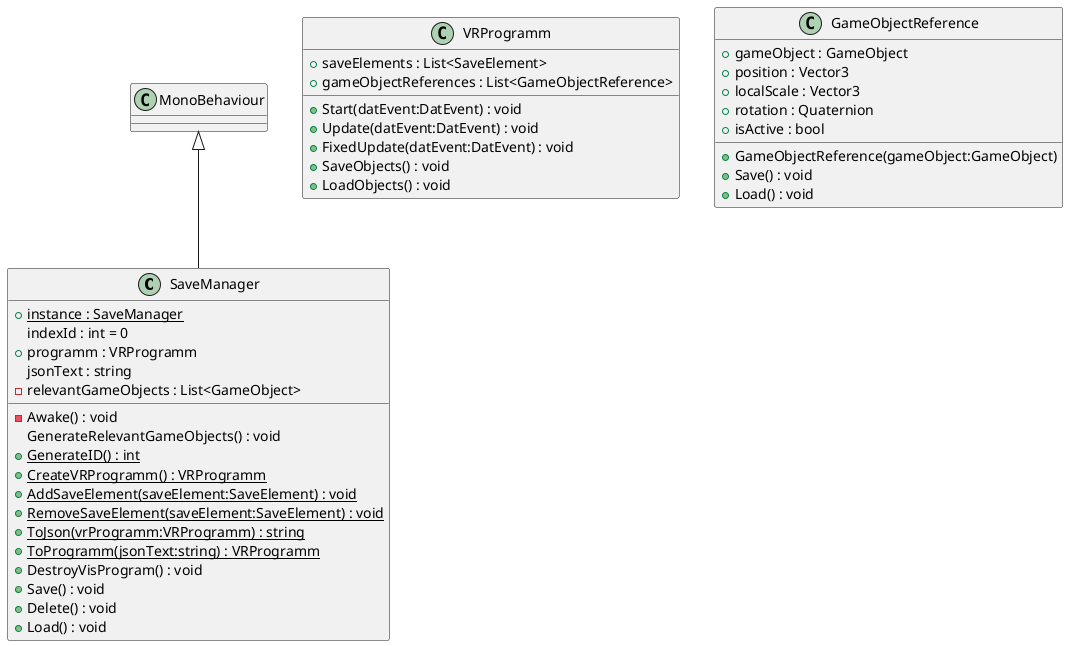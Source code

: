 @startuml
class SaveManager {
    + {static} instance : SaveManager
    indexId : int = 0
    + programm : VRProgramm
    jsonText : string
    - relevantGameObjects : List<GameObject>
    - Awake() : void
    GenerateRelevantGameObjects() : void
    + {static} GenerateID() : int
    + {static} CreateVRProgramm() : VRProgramm
    + {static} AddSaveElement(saveElement:SaveElement) : void
    + {static} RemoveSaveElement(saveElement:SaveElement) : void
    + {static} ToJson(vrProgramm:VRProgramm) : string
    + {static} ToProgramm(jsonText:string) : VRProgramm
    + DestroyVisProgram() : void
    + Save() : void
    + Delete() : void
    + Load() : void
}
class VRProgramm {
    + saveElements : List<SaveElement>
    + gameObjectReferences : List<GameObjectReference>
    + Start(datEvent:DatEvent) : void
    + Update(datEvent:DatEvent) : void
    + FixedUpdate(datEvent:DatEvent) : void
    + SaveObjects() : void
    + LoadObjects() : void
}
class GameObjectReference {
    + gameObject : GameObject
    + position : Vector3
    + localScale : Vector3
    + rotation : Quaternion
    + isActive : bool
    + GameObjectReference(gameObject:GameObject)
    + Save() : void
    + Load() : void
}
MonoBehaviour <|-- SaveManager
@enduml
